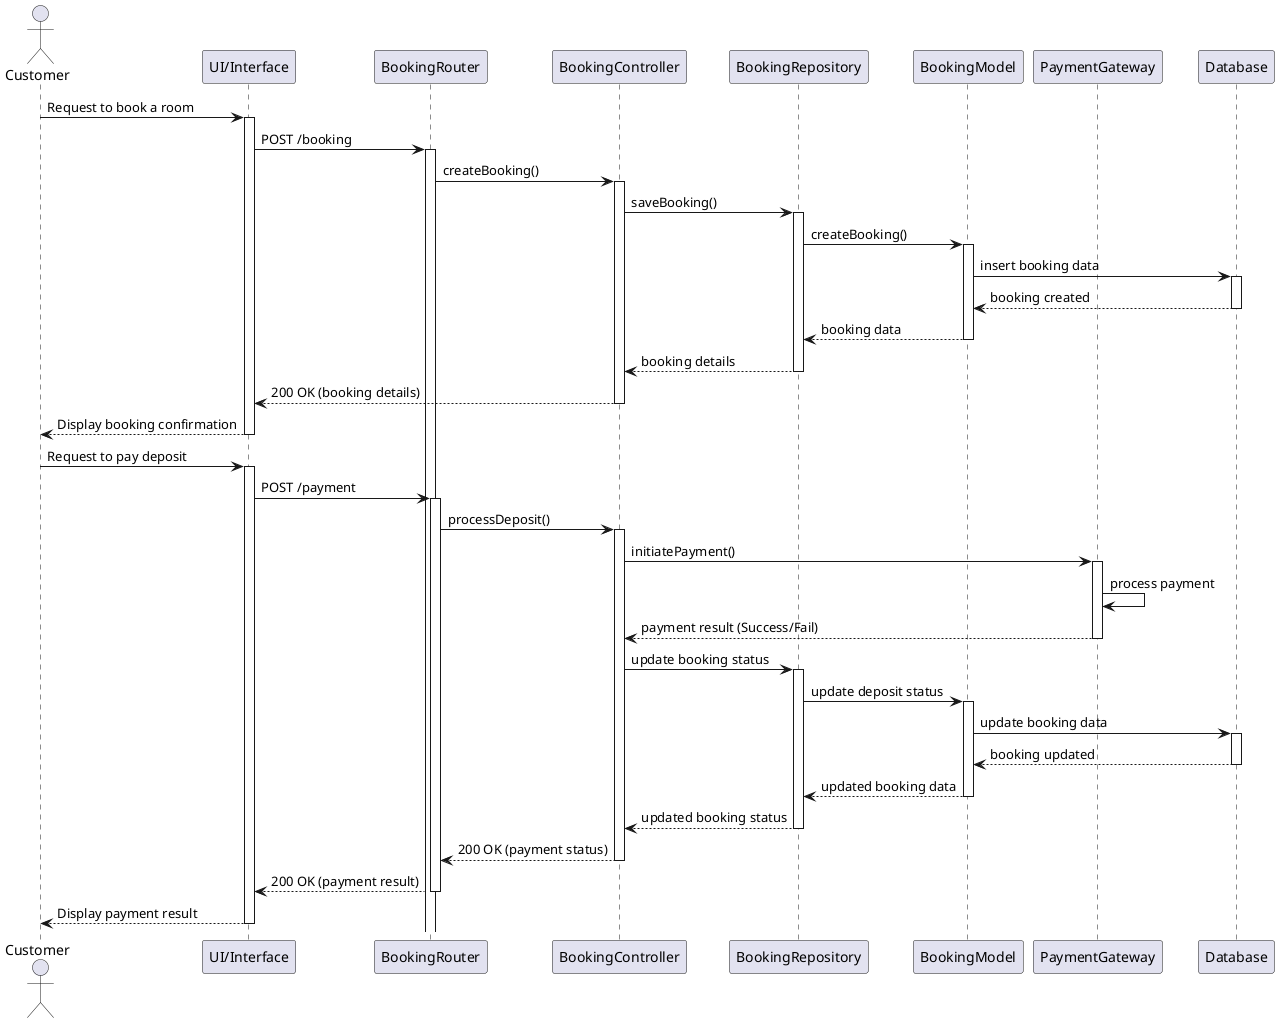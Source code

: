 @startuml
actor Customer
participant "UI/Interface" as UI
participant "BookingRouter" as Router
participant "BookingController" as Controller
participant "BookingRepository" as Repository
participant "BookingModel" as BookingModel
participant "PaymentGateway" as PaymentGateway
participant "Database" as DB

Customer -> UI: Request to book a room
activate UI
UI -> Router: POST /booking
activate Router
Router -> Controller: createBooking()
activate Controller
Controller -> Repository: saveBooking()
activate Repository

Repository -> BookingModel: createBooking()
activate BookingModel
BookingModel -> DB: insert booking data
activate DB
DB --> BookingModel: booking created
deactivate DB
BookingModel --> Repository: booking data
deactivate BookingModel
Repository --> Controller: booking details
deactivate Repository

Controller --> UI: 200 OK (booking details)
deactivate Controller
UI --> Customer: Display booking confirmation
deactivate UI

Customer -> UI: Request to pay deposit
activate UI
UI -> Router: POST /payment
activate Router
Router -> Controller: processDeposit()
activate Controller
Controller -> PaymentGateway: initiatePayment()
activate PaymentGateway

PaymentGateway -> PaymentGateway: process payment
PaymentGateway --> Controller: payment result (Success/Fail)
deactivate PaymentGateway
Controller -> Repository: update booking status
activate Repository

Repository -> BookingModel: update deposit status
activate BookingModel
BookingModel -> DB: update booking data
activate DB
DB --> BookingModel: booking updated
deactivate DB
BookingModel --> Repository: updated booking data
deactivate BookingModel
Repository --> Controller: updated booking status
deactivate Repository

Controller --> Router: 200 OK (payment status)
deactivate Controller
Router --> UI: 200 OK (payment result)
deactivate Router
UI --> Customer: Display payment result
deactivate UI
@enduml
